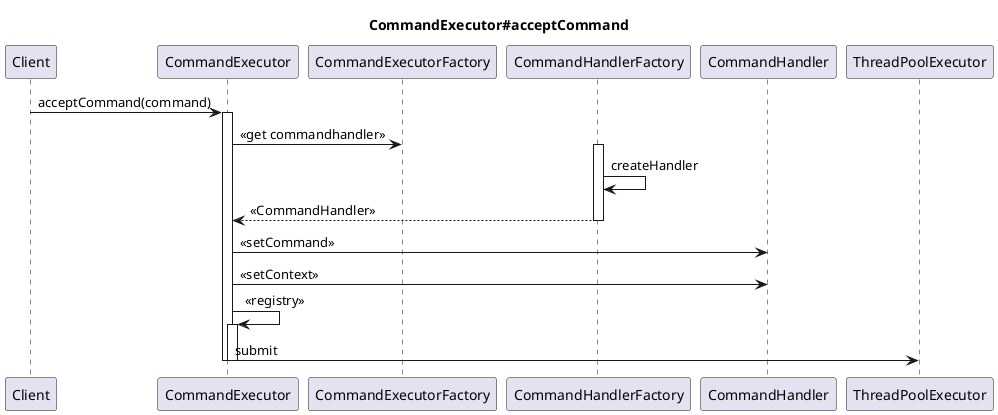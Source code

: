 @startuml

title "CommandExecutor#acceptCommand"

participant Client
Client -> CommandExecutor : acceptCommand(command)
activate CommandExecutor
    CommandExecutor->CommandExecutorFactory:<<get commandhandler>>
    activate CommandHandlerFactory
        CommandHandlerFactory ->CommandHandlerFactory: createHandler
        CommandExecutor <-- CommandHandlerFactory :<<CommandHandler>>
    deactivate CommandHandlerFactory

    CommandExecutor -> CommandHandler:<<setCommand>>
    CommandExecutor -> CommandHandler:<<setContext>>

    CommandExecutor -> CommandExecutor:<<registry>>
    activate CommandExecutor
        CommandExecutor->ThreadPoolExecutor:submit
    deactivate CommandExecutor
deactivate CommandExecutor
@enduml